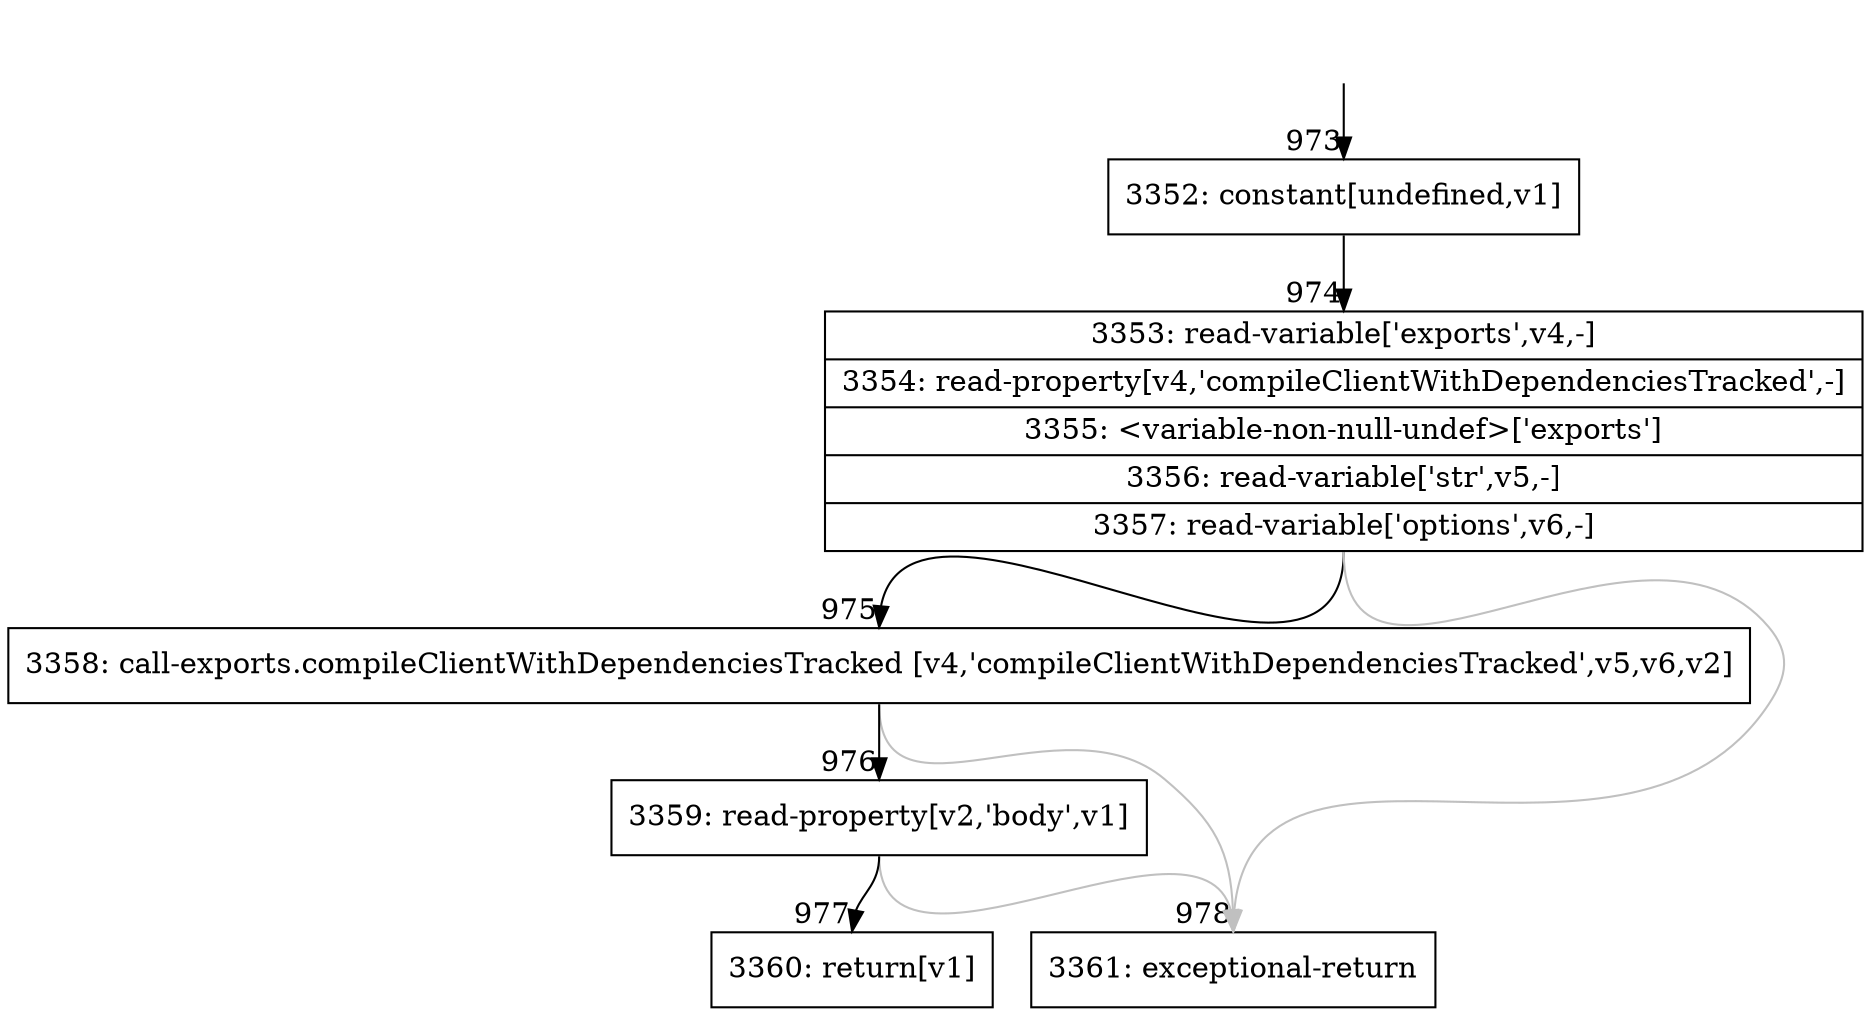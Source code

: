 digraph {
rankdir="TD"
BB_entry49[shape=none,label=""];
BB_entry49 -> BB973 [tailport=s, headport=n, headlabel="    973"]
BB973 [shape=record label="{3352: constant[undefined,v1]}" ] 
BB973 -> BB974 [tailport=s, headport=n, headlabel="      974"]
BB974 [shape=record label="{3353: read-variable['exports',v4,-]|3354: read-property[v4,'compileClientWithDependenciesTracked',-]|3355: \<variable-non-null-undef\>['exports']|3356: read-variable['str',v5,-]|3357: read-variable['options',v6,-]}" ] 
BB974 -> BB975 [tailport=s, headport=n, headlabel="      975"]
BB974 -> BB978 [tailport=s, headport=n, color=gray, headlabel="      978"]
BB975 [shape=record label="{3358: call-exports.compileClientWithDependenciesTracked [v4,'compileClientWithDependenciesTracked',v5,v6,v2]}" ] 
BB975 -> BB976 [tailport=s, headport=n, headlabel="      976"]
BB975 -> BB978 [tailport=s, headport=n, color=gray]
BB976 [shape=record label="{3359: read-property[v2,'body',v1]}" ] 
BB976 -> BB977 [tailport=s, headport=n, headlabel="      977"]
BB976 -> BB978 [tailport=s, headport=n, color=gray]
BB977 [shape=record label="{3360: return[v1]}" ] 
BB978 [shape=record label="{3361: exceptional-return}" ] 
//#$~ 1038
}
